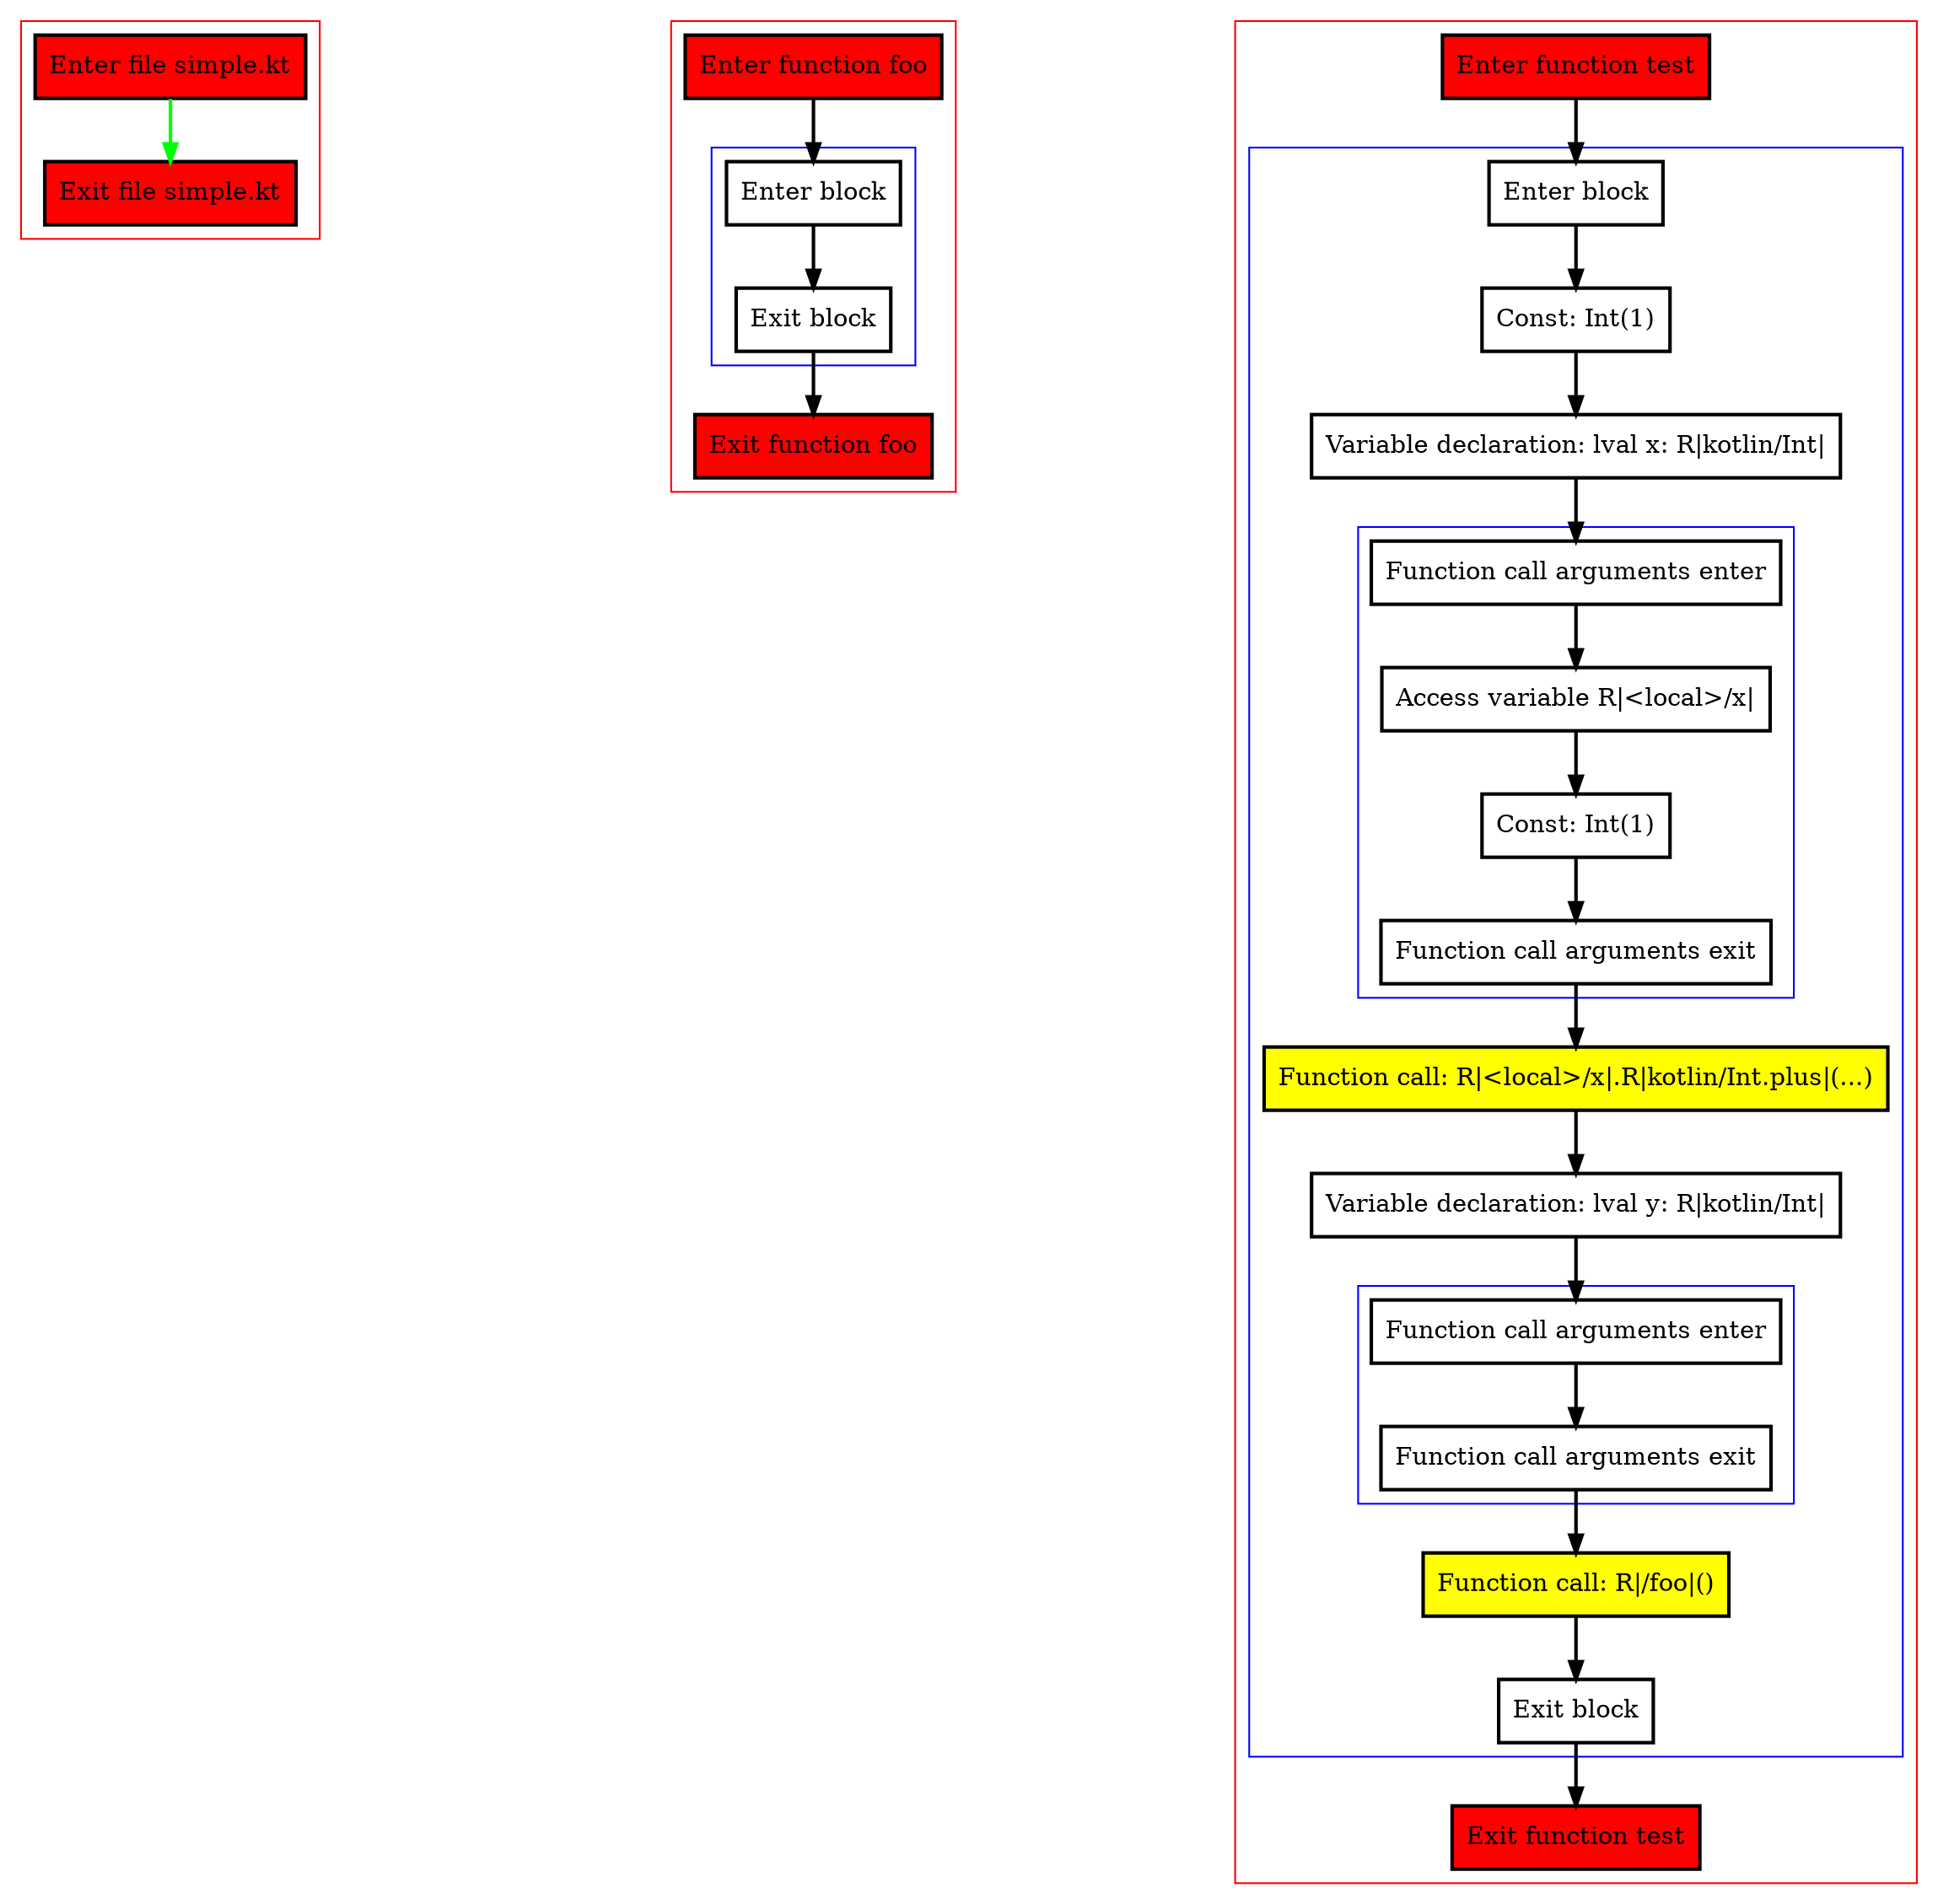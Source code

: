 digraph simple_kt {
    graph [nodesep=3]
    node [shape=box penwidth=2]
    edge [penwidth=2]

    subgraph cluster_0 {
        color=red
        0 [label="Enter file simple.kt" style="filled" fillcolor=red];
        1 [label="Exit file simple.kt" style="filled" fillcolor=red];
    }
    0 -> {1} [color=green];

    subgraph cluster_1 {
        color=red
        2 [label="Enter function foo" style="filled" fillcolor=red];
        subgraph cluster_2 {
            color=blue
            3 [label="Enter block"];
            4 [label="Exit block"];
        }
        5 [label="Exit function foo" style="filled" fillcolor=red];
    }
    2 -> {3};
    3 -> {4};
    4 -> {5};

    subgraph cluster_3 {
        color=red
        6 [label="Enter function test" style="filled" fillcolor=red];
        subgraph cluster_4 {
            color=blue
            7 [label="Enter block"];
            8 [label="Const: Int(1)"];
            9 [label="Variable declaration: lval x: R|kotlin/Int|"];
            subgraph cluster_5 {
                color=blue
                10 [label="Function call arguments enter"];
                11 [label="Access variable R|<local>/x|"];
                12 [label="Const: Int(1)"];
                13 [label="Function call arguments exit"];
            }
            14 [label="Function call: R|<local>/x|.R|kotlin/Int.plus|(...)" style="filled" fillcolor=yellow];
            15 [label="Variable declaration: lval y: R|kotlin/Int|"];
            subgraph cluster_6 {
                color=blue
                16 [label="Function call arguments enter"];
                17 [label="Function call arguments exit"];
            }
            18 [label="Function call: R|/foo|()" style="filled" fillcolor=yellow];
            19 [label="Exit block"];
        }
        20 [label="Exit function test" style="filled" fillcolor=red];
    }
    6 -> {7};
    7 -> {8};
    8 -> {9};
    9 -> {10};
    10 -> {11};
    11 -> {12};
    12 -> {13};
    13 -> {14};
    14 -> {15};
    15 -> {16};
    16 -> {17};
    17 -> {18};
    18 -> {19};
    19 -> {20};

}
